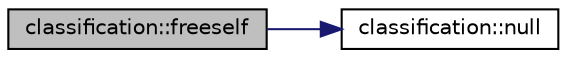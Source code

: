digraph "classification::freeself"
{
  edge [fontname="Helvetica",fontsize="10",labelfontname="Helvetica",labelfontsize="10"];
  node [fontname="Helvetica",fontsize="10",shape=record];
  rankdir="LR";
  Node7 [label="classification::freeself",height=0.2,width=0.4,color="black", fillcolor="grey75", style="filled", fontcolor="black"];
  Node7 -> Node8 [color="midnightblue",fontsize="10",style="solid",fontname="Helvetica"];
  Node8 [label="classification::null",height=0.2,width=0.4,color="black", fillcolor="white", style="filled",URL="$d0/dff/classclassification.html#a9489c0ef3287fa50dca8c925217105b2"];
}
